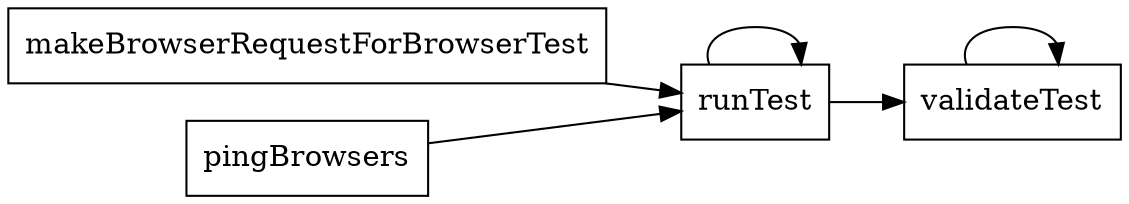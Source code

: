 digraph configDependents {
  rankdir=LR;
  node [shape=box]
  "runTest" -> "runTest"
  "makeBrowserRequestForBrowserTest" -> "runTest"
  "pingBrowsers" -> "runTest"
  "runTest" -> "validateTest"
  "validateTest" -> "validateTest"
}